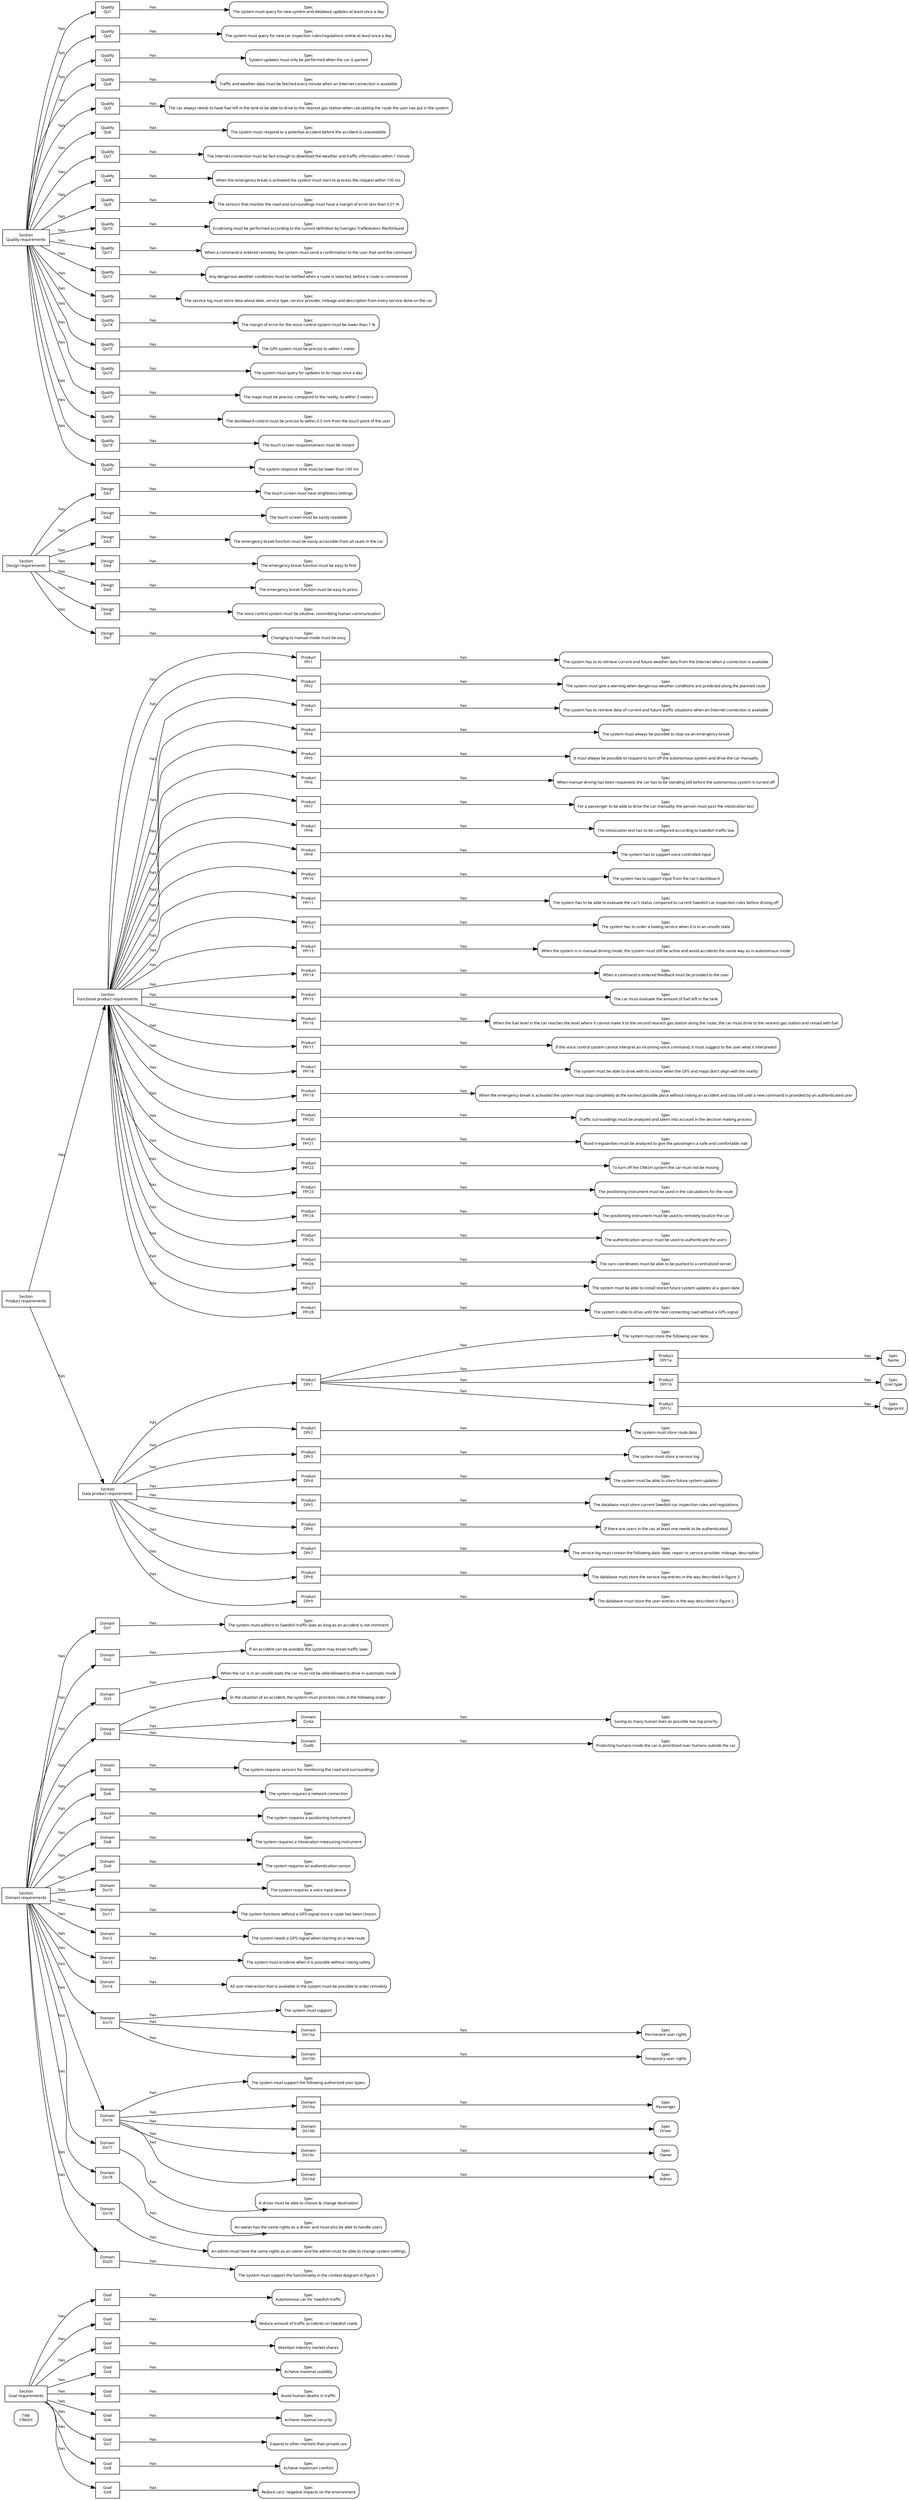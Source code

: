 digraph "reqT.Model" { 

  compound=true;overlap=false;rankdir=LR;clusterrank=local;
  node [fontname="Sans", fontsize=9];
  edge [fontname="Sans", fontsize=9];

"Title(CRASH)" [label="Title\nCRASH", shape=box, style=rounded];
"Section(Goal requirements)" [label="Section\nGoal requirements", shape=box];
"Goal(Go1)" [label="Goal\nGo1", shape=box];
"Section(Goal requirements)" -> "Goal(Go1)" [label=has];
"Section(Goal requirements)" [label="Section\nGoal requirements", shape=box];
"Goal(Go2)" [label="Goal\nGo2", shape=box];
"Section(Goal requirements)" -> "Goal(Go2)" [label=has];
"Section(Goal requirements)" [label="Section\nGoal requirements", shape=box];
"Goal(Go3)" [label="Goal\nGo3", shape=box];
"Section(Goal requirements)" -> "Goal(Go3)" [label=has];
"Section(Goal requirements)" [label="Section\nGoal requirements", shape=box];
"Goal(Go4)" [label="Goal\nGo4", shape=box];
"Section(Goal requirements)" -> "Goal(Go4)" [label=has];
"Section(Goal requirements)" [label="Section\nGoal requirements", shape=box];
"Goal(Go5)" [label="Goal\nGo5", shape=box];
"Section(Goal requirements)" -> "Goal(Go5)" [label=has];
"Section(Goal requirements)" [label="Section\nGoal requirements", shape=box];
"Goal(Go6)" [label="Goal\nGo6", shape=box];
"Section(Goal requirements)" -> "Goal(Go6)" [label=has];
"Section(Goal requirements)" [label="Section\nGoal requirements", shape=box];
"Goal(Go7)" [label="Goal\nGo7", shape=box];
"Section(Goal requirements)" -> "Goal(Go7)" [label=has];
"Section(Goal requirements)" [label="Section\nGoal requirements", shape=box];
"Goal(Go8)" [label="Goal\nGo8", shape=box];
"Section(Goal requirements)" -> "Goal(Go8)" [label=has];
"Section(Goal requirements)" [label="Section\nGoal requirements", shape=box];
"Goal(Go9)" [label="Goal\nGo9", shape=box];
"Section(Goal requirements)" -> "Goal(Go9)" [label=has];
"Goal(Go1)" [label="Goal\nGo1", shape=box];
"Spec(Autonomous car for Swedish traffic)" [label="Spec\nAutonomous car for Swedish traffic", shape=box, style=rounded];
"Goal(Go1)" -> "Spec(Autonomous car for Swedish traffic)" [label=has];
"Goal(Go2)" [label="Goal\nGo2", shape=box];
"Spec(Reduce amount of traffic accidents on Swedish roads)" [label="Spec\nReduce amount of traffic accidents on Swedish roads", shape=box, style=rounded];
"Goal(Go2)" -> "Spec(Reduce amount of traffic accidents on Swedish roads)" [label=has];
"Goal(Go3)" [label="Goal\nGo3", shape=box];
"Spec(Maintain industry market shares)" [label="Spec\nMaintain industry market shares", shape=box, style=rounded];
"Goal(Go3)" -> "Spec(Maintain industry market shares)" [label=has];
"Goal(Go4)" [label="Goal\nGo4", shape=box];
"Spec(Achieve maximal usability)" [label="Spec\nAchieve maximal usability", shape=box, style=rounded];
"Goal(Go4)" -> "Spec(Achieve maximal usability)" [label=has];
"Goal(Go5)" [label="Goal\nGo5", shape=box];
"Spec(Avoid human deaths in traffic)" [label="Spec\nAvoid human deaths in traffic", shape=box, style=rounded];
"Goal(Go5)" -> "Spec(Avoid human deaths in traffic)" [label=has];
"Goal(Go6)" [label="Goal\nGo6", shape=box];
"Spec(Achieve maximal security)" [label="Spec\nAchieve maximal security", shape=box, style=rounded];
"Goal(Go6)" -> "Spec(Achieve maximal security)" [label=has];
"Goal(Go7)" [label="Goal\nGo7", shape=box];
"Spec(Expand to other markets than private use)" [label="Spec\nExpand to other markets than private use", shape=box, style=rounded];
"Goal(Go7)" -> "Spec(Expand to other markets than private use)" [label=has];
"Goal(Go8)" [label="Goal\nGo8", shape=box];
"Spec(Achieve maximum comfort)" [label="Spec\nAchieve maximum comfort", shape=box, style=rounded];
"Goal(Go8)" -> "Spec(Achieve maximum comfort)" [label=has];
"Goal(Go9)" [label="Goal\nGo9", shape=box];
"Spec(Reduce cars' negative impacts on the environment)" [label="Spec\nReduce cars' negative impacts on the environment", shape=box, style=rounded];
"Goal(Go9)" -> "Spec(Reduce cars' negative impacts on the environment)" [label=has];
"Section(Domain requirements)" [label="Section\nDomain requirements", shape=box];
"Domain(Do1)" [label="Domain\nDo1", shape=box];
"Section(Domain requirements)" -> "Domain(Do1)" [label=has];
"Section(Domain requirements)" [label="Section\nDomain requirements", shape=box];
"Domain(Do2)" [label="Domain\nDo2", shape=box];
"Section(Domain requirements)" -> "Domain(Do2)" [label=has];
"Section(Domain requirements)" [label="Section\nDomain requirements", shape=box];
"Domain(Do3)" [label="Domain\nDo3", shape=box];
"Section(Domain requirements)" -> "Domain(Do3)" [label=has];
"Section(Domain requirements)" [label="Section\nDomain requirements", shape=box];
"Domain(Do4)" [label="Domain\nDo4", shape=box];
"Section(Domain requirements)" -> "Domain(Do4)" [label=has];
"Section(Domain requirements)" [label="Section\nDomain requirements", shape=box];
"Domain(Do5)" [label="Domain\nDo5", shape=box];
"Section(Domain requirements)" -> "Domain(Do5)" [label=has];
"Section(Domain requirements)" [label="Section\nDomain requirements", shape=box];
"Domain(Do6)" [label="Domain\nDo6", shape=box];
"Section(Domain requirements)" -> "Domain(Do6)" [label=has];
"Section(Domain requirements)" [label="Section\nDomain requirements", shape=box];
"Domain(Do7)" [label="Domain\nDo7", shape=box];
"Section(Domain requirements)" -> "Domain(Do7)" [label=has];
"Section(Domain requirements)" [label="Section\nDomain requirements", shape=box];
"Domain(Do8)" [label="Domain\nDo8", shape=box];
"Section(Domain requirements)" -> "Domain(Do8)" [label=has];
"Section(Domain requirements)" [label="Section\nDomain requirements", shape=box];
"Domain(Do9)" [label="Domain\nDo9", shape=box];
"Section(Domain requirements)" -> "Domain(Do9)" [label=has];
"Section(Domain requirements)" [label="Section\nDomain requirements", shape=box];
"Domain(Do10)" [label="Domain\nDo10", shape=box];
"Section(Domain requirements)" -> "Domain(Do10)" [label=has];
"Section(Domain requirements)" [label="Section\nDomain requirements", shape=box];
"Domain(Do11)" [label="Domain\nDo11", shape=box];
"Section(Domain requirements)" -> "Domain(Do11)" [label=has];
"Section(Domain requirements)" [label="Section\nDomain requirements", shape=box];
"Domain(Do12)" [label="Domain\nDo12", shape=box];
"Section(Domain requirements)" -> "Domain(Do12)" [label=has];
"Section(Domain requirements)" [label="Section\nDomain requirements", shape=box];
"Domain(Do13)" [label="Domain\nDo13", shape=box];
"Section(Domain requirements)" -> "Domain(Do13)" [label=has];
"Section(Domain requirements)" [label="Section\nDomain requirements", shape=box];
"Domain(Do14)" [label="Domain\nDo14", shape=box];
"Section(Domain requirements)" -> "Domain(Do14)" [label=has];
"Section(Domain requirements)" [label="Section\nDomain requirements", shape=box];
"Domain(Do15)" [label="Domain\nDo15", shape=box];
"Section(Domain requirements)" -> "Domain(Do15)" [label=has];
"Section(Domain requirements)" [label="Section\nDomain requirements", shape=box];
"Domain(Do16)" [label="Domain\nDo16", shape=box];
"Section(Domain requirements)" -> "Domain(Do16)" [label=has];
"Section(Domain requirements)" [label="Section\nDomain requirements", shape=box];
"Domain(Do17)" [label="Domain\nDo17", shape=box];
"Section(Domain requirements)" -> "Domain(Do17)" [label=has];
"Section(Domain requirements)" [label="Section\nDomain requirements", shape=box];
"Domain(Do18)" [label="Domain\nDo18", shape=box];
"Section(Domain requirements)" -> "Domain(Do18)" [label=has];
"Section(Domain requirements)" [label="Section\nDomain requirements", shape=box];
"Domain(Do19)" [label="Domain\nDo19", shape=box];
"Section(Domain requirements)" -> "Domain(Do19)" [label=has];
"Section(Domain requirements)" [label="Section\nDomain requirements", shape=box];
"Domain(Do20)" [label="Domain\nDo20", shape=box];
"Section(Domain requirements)" -> "Domain(Do20)" [label=has];
"Domain(Do1)" [label="Domain\nDo1", shape=box];
"Spec(The system must adhere to Swedish traffic laws as long as an accident is not imminent)" [label="Spec\nThe system must adhere to Swedish traffic laws as long as an accident is not imminent", shape=box, style=rounded];
"Domain(Do1)" -> "Spec(The system must adhere to Swedish traffic laws as long as an accident is not imminent)" [label=has];
"Domain(Do2)" [label="Domain\nDo2", shape=box];
"Spec(If an accident can be avoided, the system may break traffic laws)" [label="Spec\nIf an accident can be avoided, the system may break traffic laws", shape=box, style=rounded];
"Domain(Do2)" -> "Spec(If an accident can be avoided, the system may break traffic laws)" [label=has];
"Domain(Do3)" [label="Domain\nDo3", shape=box];
"Spec(When the car is in an unsafe state the car must not be able/allowed to drive in automatic mode)" [label="Spec\nWhen the car is in an unsafe state the car must not be able/allowed to drive in automatic mode", shape=box, style=rounded];
"Domain(Do3)" -> "Spec(When the car is in an unsafe state the car must not be able/allowed to drive in automatic mode)" [label=has];
"Domain(Do4)" [label="Domain\nDo4", shape=box];
"Spec(In the situation of an accident, the system must prioritize risks in the following order:)" [label="Spec\nIn the situation of an accident, the system must prioritize risks in the following order:", shape=box, style=rounded];
"Domain(Do4)" -> "Spec(In the situation of an accident, the system must prioritize risks in the following order:)" [label=has];
"Domain(Do4)" [label="Domain\nDo4", shape=box];
"Domain(Do4a)" [label="Domain\nDo4a", shape=box];
"Domain(Do4)" -> "Domain(Do4a)" [label=has];
"Domain(Do4)" [label="Domain\nDo4", shape=box];
"Domain(Do4b)" [label="Domain\nDo4b", shape=box];
"Domain(Do4)" -> "Domain(Do4b)" [label=has];
"Domain(Do4a)" [label="Domain\nDo4a", shape=box];
"Spec(Saving as many human lives as possible has top priority)" [label="Spec\nSaving as many human lives as possible has top priority", shape=box, style=rounded];
"Domain(Do4a)" -> "Spec(Saving as many human lives as possible has top priority)" [label=has];
"Domain(Do4b)" [label="Domain\nDo4b", shape=box];
"Spec(Protecting humans inside the car is prioritized over humans outside the car)" [label="Spec\nProtecting humans inside the car is prioritized over humans outside the car", shape=box, style=rounded];
"Domain(Do4b)" -> "Spec(Protecting humans inside the car is prioritized over humans outside the car)" [label=has];
"Domain(Do5)" [label="Domain\nDo5", shape=box];
"Spec(The system requires sensors for monitoring the road and surroundings)" [label="Spec\nThe system requires sensors for monitoring the road and surroundings", shape=box, style=rounded];
"Domain(Do5)" -> "Spec(The system requires sensors for monitoring the road and surroundings)" [label=has];
"Domain(Do6)" [label="Domain\nDo6", shape=box];
"Spec(The system requires a network connection)" [label="Spec\nThe system requires a network connection", shape=box, style=rounded];
"Domain(Do6)" -> "Spec(The system requires a network connection)" [label=has];
"Domain(Do7)" [label="Domain\nDo7", shape=box];
"Spec(The system requires a positioning instrument)" [label="Spec\nThe system requires a positioning instrument", shape=box, style=rounded];
"Domain(Do7)" -> "Spec(The system requires a positioning instrument)" [label=has];
"Domain(Do8)" [label="Domain\nDo8", shape=box];
"Spec(The system requires a intoxication measuring instrument)" [label="Spec\nThe system requires a intoxication measuring instrument", shape=box, style=rounded];
"Domain(Do8)" -> "Spec(The system requires a intoxication measuring instrument)" [label=has];
"Domain(Do9)" [label="Domain\nDo9", shape=box];
"Spec(The system requires an authentication sensor)" [label="Spec\nThe system requires an authentication sensor", shape=box, style=rounded];
"Domain(Do9)" -> "Spec(The system requires an authentication sensor)" [label=has];
"Domain(Do10)" [label="Domain\nDo10", shape=box];
"Spec(The system requires a voice input device)" [label="Spec\nThe system requires a voice input device", shape=box, style=rounded];
"Domain(Do10)" -> "Spec(The system requires a voice input device)" [label=has];
"Domain(Do11)" [label="Domain\nDo11", shape=box];
"Spec(The system functions without a GPS-signal once a route has been chosen)" [label="Spec\nThe system functions without a GPS-signal once a route has been chosen", shape=box, style=rounded];
"Domain(Do11)" -> "Spec(The system functions without a GPS-signal once a route has been chosen)" [label=has];
"Domain(Do12)" [label="Domain\nDo12", shape=box];
"Spec(The system needs a GPS-signal when starting on a new route)" [label="Spec\nThe system needs a GPS-signal when starting on a new route", shape=box, style=rounded];
"Domain(Do12)" -> "Spec(The system needs a GPS-signal when starting on a new route)" [label=has];
"Domain(Do13)" [label="Domain\nDo13", shape=box];
"Spec(The system must ecodrive when it is possible without risking safety)" [label="Spec\nThe system must ecodrive when it is possible without risking safety", shape=box, style=rounded];
"Domain(Do13)" -> "Spec(The system must ecodrive when it is possible without risking safety)" [label=has];
"Domain(Do14)" [label="Domain\nDo14", shape=box];
"Spec(All user interaction that is available in the system must be possible to enter remotely)" [label="Spec\nAll user interaction that is available in the system must be possible to enter remotely", shape=box, style=rounded];
"Domain(Do14)" -> "Spec(All user interaction that is available in the system must be possible to enter remotely)" [label=has];
"Domain(Do15)" [label="Domain\nDo15", shape=box];
"Spec(The system must support:)" [label="Spec\nThe system must support:", shape=box, style=rounded];
"Domain(Do15)" -> "Spec(The system must support:)" [label=has];
"Domain(Do15)" [label="Domain\nDo15", shape=box];
"Domain(Do15a)" [label="Domain\nDo15a", shape=box];
"Domain(Do15)" -> "Domain(Do15a)" [label=has];
"Domain(Do15)" [label="Domain\nDo15", shape=box];
"Domain(Do15b)" [label="Domain\nDo15b", shape=box];
"Domain(Do15)" -> "Domain(Do15b)" [label=has];
"Domain(Do15a)" [label="Domain\nDo15a", shape=box];
"Spec(Permanent user rights)" [label="Spec\nPermanent user rights", shape=box, style=rounded];
"Domain(Do15a)" -> "Spec(Permanent user rights)" [label=has];
"Domain(Do15b)" [label="Domain\nDo15b", shape=box];
"Spec(Temporary user rights)" [label="Spec\nTemporary user rights", shape=box, style=rounded];
"Domain(Do15b)" -> "Spec(Temporary user rights)" [label=has];
"Domain(Do16)" [label="Domain\nDo16", shape=box];
"Spec(The system must support the following authorized user types:)" [label="Spec\nThe system must support the following authorized user types:", shape=box, style=rounded];
"Domain(Do16)" -> "Spec(The system must support the following authorized user types:)" [label=has];
"Domain(Do16)" [label="Domain\nDo16", shape=box];
"Domain(Do16a)" [label="Domain\nDo16a", shape=box];
"Domain(Do16)" -> "Domain(Do16a)" [label=has];
"Domain(Do16)" [label="Domain\nDo16", shape=box];
"Domain(Do16b)" [label="Domain\nDo16b", shape=box];
"Domain(Do16)" -> "Domain(Do16b)" [label=has];
"Domain(Do16)" [label="Domain\nDo16", shape=box];
"Domain(Do16c)" [label="Domain\nDo16c", shape=box];
"Domain(Do16)" -> "Domain(Do16c)" [label=has];
"Domain(Do16)" [label="Domain\nDo16", shape=box];
"Domain(Do16d)" [label="Domain\nDo16d", shape=box];
"Domain(Do16)" -> "Domain(Do16d)" [label=has];
"Domain(Do16a)" [label="Domain\nDo16a", shape=box];
"Spec(Passenger)" [label="Spec\nPassenger", shape=box, style=rounded];
"Domain(Do16a)" -> "Spec(Passenger)" [label=has];
"Domain(Do16b)" [label="Domain\nDo16b", shape=box];
"Spec(Driver)" [label="Spec\nDriver", shape=box, style=rounded];
"Domain(Do16b)" -> "Spec(Driver)" [label=has];
"Domain(Do16c)" [label="Domain\nDo16c", shape=box];
"Spec(Owner)" [label="Spec\nOwner", shape=box, style=rounded];
"Domain(Do16c)" -> "Spec(Owner)" [label=has];
"Domain(Do16d)" [label="Domain\nDo16d", shape=box];
"Spec(Admin)" [label="Spec\nAdmin", shape=box, style=rounded];
"Domain(Do16d)" -> "Spec(Admin)" [label=has];
"Domain(Do17)" [label="Domain\nDo17", shape=box];
"Spec(A driver must be able to choose & change destination)" [label="Spec\nA driver must be able to choose & change destination", shape=box, style=rounded];
"Domain(Do17)" -> "Spec(A driver must be able to choose & change destination)" [label=has];
"Domain(Do18)" [label="Domain\nDo18", shape=box];
"Spec(An owner has the same rights as a driver and must also be able to handle users)" [label="Spec\nAn owner has the same rights as a driver and must also be able to handle users", shape=box, style=rounded];
"Domain(Do18)" -> "Spec(An owner has the same rights as a driver and must also be able to handle users)" [label=has];
"Domain(Do19)" [label="Domain\nDo19", shape=box];
"Spec(An admin must have the same rights as an owner and the admin must be able to change system settings)" [label="Spec\nAn admin must have the same rights as an owner and the admin must be able to change system settings", shape=box, style=rounded];
"Domain(Do19)" -> "Spec(An admin must have the same rights as an owner and the admin must be able to change system settings)" [label=has];
"Domain(Do20)" [label="Domain\nDo20", shape=box];
"Spec(The system must support the functionality in the context diagram in figure 1)" [label="Spec\nThe system must support the functionality in the context diagram in figure 1", shape=box, style=rounded];
"Domain(Do20)" -> "Spec(The system must support the functionality in the context diagram in figure 1)" [label=has];
"Section(Product requirements)" [label="Section\nProduct requirements", shape=box];
"Section(Functional product requirements)" [label="Section\nFunctional product requirements", shape=box];
"Section(Product requirements)" -> "Section(Functional product requirements)" [label=has];
"Section(Product requirements)" [label="Section\nProduct requirements", shape=box];
"Section(Data product requirements)" [label="Section\nData product requirements", shape=box];
"Section(Product requirements)" -> "Section(Data product requirements)" [label=has];
"Section(Functional product requirements)" [label="Section\nFunctional product requirements", shape=box];
"Product(FPr1)" [label="Product\nFPr1", shape=box];
"Section(Functional product requirements)" -> "Product(FPr1)" [label=has];
"Section(Functional product requirements)" [label="Section\nFunctional product requirements", shape=box];
"Product(FPr2)" [label="Product\nFPr2", shape=box];
"Section(Functional product requirements)" -> "Product(FPr2)" [label=has];
"Section(Functional product requirements)" [label="Section\nFunctional product requirements", shape=box];
"Product(FPr3)" [label="Product\nFPr3", shape=box];
"Section(Functional product requirements)" -> "Product(FPr3)" [label=has];
"Section(Functional product requirements)" [label="Section\nFunctional product requirements", shape=box];
"Product(FPr4)" [label="Product\nFPr4", shape=box];
"Section(Functional product requirements)" -> "Product(FPr4)" [label=has];
"Section(Functional product requirements)" [label="Section\nFunctional product requirements", shape=box];
"Product(FPr5)" [label="Product\nFPr5", shape=box];
"Section(Functional product requirements)" -> "Product(FPr5)" [label=has];
"Section(Functional product requirements)" [label="Section\nFunctional product requirements", shape=box];
"Product(FPr6)" [label="Product\nFPr6", shape=box];
"Section(Functional product requirements)" -> "Product(FPr6)" [label=has];
"Section(Functional product requirements)" [label="Section\nFunctional product requirements", shape=box];
"Product(FPr7)" [label="Product\nFPr7", shape=box];
"Section(Functional product requirements)" -> "Product(FPr7)" [label=has];
"Section(Functional product requirements)" [label="Section\nFunctional product requirements", shape=box];
"Product(FPr8)" [label="Product\nFPr8", shape=box];
"Section(Functional product requirements)" -> "Product(FPr8)" [label=has];
"Section(Functional product requirements)" [label="Section\nFunctional product requirements", shape=box];
"Product(FPr9)" [label="Product\nFPr9", shape=box];
"Section(Functional product requirements)" -> "Product(FPr9)" [label=has];
"Section(Functional product requirements)" [label="Section\nFunctional product requirements", shape=box];
"Product(FPr10)" [label="Product\nFPr10", shape=box];
"Section(Functional product requirements)" -> "Product(FPr10)" [label=has];
"Section(Functional product requirements)" [label="Section\nFunctional product requirements", shape=box];
"Product(FPr11)" [label="Product\nFPr11", shape=box];
"Section(Functional product requirements)" -> "Product(FPr11)" [label=has];
"Section(Functional product requirements)" [label="Section\nFunctional product requirements", shape=box];
"Product(FPr12)" [label="Product\nFPr12", shape=box];
"Section(Functional product requirements)" -> "Product(FPr12)" [label=has];
"Section(Functional product requirements)" [label="Section\nFunctional product requirements", shape=box];
"Product(FPr13)" [label="Product\nFPr13", shape=box];
"Section(Functional product requirements)" -> "Product(FPr13)" [label=has];
"Section(Functional product requirements)" [label="Section\nFunctional product requirements", shape=box];
"Product(FPr14)" [label="Product\nFPr14", shape=box];
"Section(Functional product requirements)" -> "Product(FPr14)" [label=has];
"Section(Functional product requirements)" [label="Section\nFunctional product requirements", shape=box];
"Product(FPr15)" [label="Product\nFPr15", shape=box];
"Section(Functional product requirements)" -> "Product(FPr15)" [label=has];
"Section(Functional product requirements)" [label="Section\nFunctional product requirements", shape=box];
"Product(FPr16)" [label="Product\nFPr16", shape=box];
"Section(Functional product requirements)" -> "Product(FPr16)" [label=has];
"Section(Functional product requirements)" [label="Section\nFunctional product requirements", shape=box];
"Product(FPr17)" [label="Product\nFPr17", shape=box];
"Section(Functional product requirements)" -> "Product(FPr17)" [label=has];
"Section(Functional product requirements)" [label="Section\nFunctional product requirements", shape=box];
"Product(FPr18)" [label="Product\nFPr18", shape=box];
"Section(Functional product requirements)" -> "Product(FPr18)" [label=has];
"Section(Functional product requirements)" [label="Section\nFunctional product requirements", shape=box];
"Product(FPr19)" [label="Product\nFPr19", shape=box];
"Section(Functional product requirements)" -> "Product(FPr19)" [label=has];
"Section(Functional product requirements)" [label="Section\nFunctional product requirements", shape=box];
"Product(FPr20)" [label="Product\nFPr20", shape=box];
"Section(Functional product requirements)" -> "Product(FPr20)" [label=has];
"Section(Functional product requirements)" [label="Section\nFunctional product requirements", shape=box];
"Product(FPr21)" [label="Product\nFPr21", shape=box];
"Section(Functional product requirements)" -> "Product(FPr21)" [label=has];
"Section(Functional product requirements)" [label="Section\nFunctional product requirements", shape=box];
"Product(FPr22)" [label="Product\nFPr22", shape=box];
"Section(Functional product requirements)" -> "Product(FPr22)" [label=has];
"Section(Functional product requirements)" [label="Section\nFunctional product requirements", shape=box];
"Product(FPr23)" [label="Product\nFPr23", shape=box];
"Section(Functional product requirements)" -> "Product(FPr23)" [label=has];
"Section(Functional product requirements)" [label="Section\nFunctional product requirements", shape=box];
"Product(FPr24)" [label="Product\nFPr24", shape=box];
"Section(Functional product requirements)" -> "Product(FPr24)" [label=has];
"Section(Functional product requirements)" [label="Section\nFunctional product requirements", shape=box];
"Product(FPr25)" [label="Product\nFPr25", shape=box];
"Section(Functional product requirements)" -> "Product(FPr25)" [label=has];
"Section(Functional product requirements)" [label="Section\nFunctional product requirements", shape=box];
"Product(FPr26)" [label="Product\nFPr26", shape=box];
"Section(Functional product requirements)" -> "Product(FPr26)" [label=has];
"Section(Functional product requirements)" [label="Section\nFunctional product requirements", shape=box];
"Product(FPr27)" [label="Product\nFPr27", shape=box];
"Section(Functional product requirements)" -> "Product(FPr27)" [label=has];
"Section(Functional product requirements)" [label="Section\nFunctional product requirements", shape=box];
"Product(FPr28)" [label="Product\nFPr28", shape=box];
"Section(Functional product requirements)" -> "Product(FPr28)" [label=has];
"Product(FPr1)" [label="Product\nFPr1", shape=box];
"Spec(The system has to to retrieve current and future weather data from the Internet when a connection is available)" [label="Spec\nThe system has to to retrieve current and future weather data from the Internet when a connection is available", shape=box, style=rounded];
"Product(FPr1)" -> "Spec(The system has to to retrieve current and future weather data from the Internet when a connection is available)" [label=has];
"Product(FPr2)" [label="Product\nFPr2", shape=box];
"Spec(The system must give a warning when dangerous weather conditions are predicted along the planned route)" [label="Spec\nThe system must give a warning when dangerous weather conditions are predicted along the planned route", shape=box, style=rounded];
"Product(FPr2)" -> "Spec(The system must give a warning when dangerous weather conditions are predicted along the planned route)" [label=has];
"Product(FPr3)" [label="Product\nFPr3", shape=box];
"Spec(The system has to retrieve data of current and future traffic situations when an Internet connection is available)" [label="Spec\nThe system has to retrieve data of current and future traffic situations when an Internet connection is available", shape=box, style=rounded];
"Product(FPr3)" -> "Spec(The system has to retrieve data of current and future traffic situations when an Internet connection is available)" [label=has];
"Product(FPr4)" [label="Product\nFPr4", shape=box];
"Spec(The system must always be possible to stop via an emergency-break)" [label="Spec\nThe system must always be possible to stop via an emergency-break", shape=box, style=rounded];
"Product(FPr4)" -> "Spec(The system must always be possible to stop via an emergency-break)" [label=has];
"Product(FPr5)" [label="Product\nFPr5", shape=box];
"Spec(It must always be possible to request to turn off the autonomous system and drive the car manually)" [label="Spec\nIt must always be possible to request to turn off the autonomous system and drive the car manually", shape=box, style=rounded];
"Product(FPr5)" -> "Spec(It must always be possible to request to turn off the autonomous system and drive the car manually)" [label=has];
"Product(FPr6)" [label="Product\nFPr6", shape=box];
"Spec(When manual driving has been requested, the car has to be standing still before the autonomous system is turned off)" [label="Spec\nWhen manual driving has been requested, the car has to be standing still before the autonomous system is turned off", shape=box, style=rounded];
"Product(FPr6)" -> "Spec(When manual driving has been requested, the car has to be standing still before the autonomous system is turned off)" [label=has];
"Product(FPr7)" [label="Product\nFPr7", shape=box];
"Spec(For a passenger to be able to drive the car manually, the person must pass the intoxication test)" [label="Spec\nFor a passenger to be able to drive the car manually, the person must pass the intoxication test", shape=box, style=rounded];
"Product(FPr7)" -> "Spec(For a passenger to be able to drive the car manually, the person must pass the intoxication test)" [label=has];
"Product(FPr8)" [label="Product\nFPr8", shape=box];
"Spec(The intoxication test has to be configured according to Swedish traffic law)" [label="Spec\nThe intoxication test has to be configured according to Swedish traffic law", shape=box, style=rounded];
"Product(FPr8)" -> "Spec(The intoxication test has to be configured according to Swedish traffic law)" [label=has];
"Product(FPr9)" [label="Product\nFPr9", shape=box];
"Spec(The system has to support voice controlled input)" [label="Spec\nThe system has to support voice controlled input", shape=box, style=rounded];
"Product(FPr9)" -> "Spec(The system has to support voice controlled input)" [label=has];
"Product(FPr10)" [label="Product\nFPr10", shape=box];
"Spec(The system has to support input from the car's dashboard)" [label="Spec\nThe system has to support input from the car's dashboard", shape=box, style=rounded];
"Product(FPr10)" -> "Spec(The system has to support input from the car's dashboard)" [label=has];
"Product(FPr11)" [label="Product\nFPr11", shape=box];
"Spec(The system has to be able to evaluate the car's status compared to current Swedish car inspection rules before driving off)" [label="Spec\nThe system has to be able to evaluate the car's status compared to current Swedish car inspection rules before driving off", shape=box, style=rounded];
"Product(FPr11)" -> "Spec(The system has to be able to evaluate the car's status compared to current Swedish car inspection rules before driving off)" [label=has];
"Product(FPr12)" [label="Product\nFPr12", shape=box];
"Spec(The system has to order a towing service when it is in an unsafe state)" [label="Spec\nThe system has to order a towing service when it is in an unsafe state", shape=box, style=rounded];
"Product(FPr12)" -> "Spec(The system has to order a towing service when it is in an unsafe state)" [label=has];
"Product(FPr13)" [label="Product\nFPr13", shape=box];
"Spec(When the system is in manual driving mode, the system must still be active and avoid accidents the same way as in autonomous mode)" [label="Spec\nWhen the system is in manual driving mode, the system must still be active and avoid accidents the same way as in autonomous mode", shape=box, style=rounded];
"Product(FPr13)" -> "Spec(When the system is in manual driving mode, the system must still be active and avoid accidents the same way as in autonomous mode)" [label=has];
"Product(FPr14)" [label="Product\nFPr14", shape=box];
"Spec(When a command is entered feedback must be provided to the user)" [label="Spec\nWhen a command is entered feedback must be provided to the user", shape=box, style=rounded];
"Product(FPr14)" -> "Spec(When a command is entered feedback must be provided to the user)" [label=has];
"Product(FPr15)" [label="Product\nFPr15", shape=box];
"Spec(The car must evaluate the amount of fuel left in the tank)" [label="Spec\nThe car must evaluate the amount of fuel left in the tank", shape=box, style=rounded];
"Product(FPr15)" -> "Spec(The car must evaluate the amount of fuel left in the tank)" [label=has];
"Product(FPr16)" [label="Product\nFPr16", shape=box];
"Spec(When the fuel level in the car reaches the level where it cannot make it to the second nearest gas station along the route, the car must drive to the nearest gas station and reload with fuel)" [label="Spec\nWhen the fuel level in the car reaches the level where it cannot make it to the second nearest gas station along the route, the car must drive to the nearest gas station and reload with fuel", shape=box, style=rounded];
"Product(FPr16)" -> "Spec(When the fuel level in the car reaches the level where it cannot make it to the second nearest gas station along the route, the car must drive to the nearest gas station and reload with fuel)" [label=has];
"Product(FPr17)" [label="Product\nFPr17", shape=box];
"Spec(If the voice control system cannot interpret an incoming voice command, it must suggest to the user what it interpreted)" [label="Spec\nIf the voice control system cannot interpret an incoming voice command, it must suggest to the user what it interpreted", shape=box, style=rounded];
"Product(FPr17)" -> "Spec(If the voice control system cannot interpret an incoming voice command, it must suggest to the user what it interpreted)" [label=has];
"Product(FPr18)" [label="Product\nFPr18", shape=box];
"Spec(The system must be able to drive with its sensor when the GPS and maps don't align with the reality)" [label="Spec\nThe system must be able to drive with its sensor when the GPS and maps don't align with the reality", shape=box, style=rounded];
"Product(FPr18)" -> "Spec(The system must be able to drive with its sensor when the GPS and maps don't align with the reality)" [label=has];
"Product(FPr19)" [label="Product\nFPr19", shape=box];
"Spec(When the emergency break is activated the system must stop completely at the earliest possible place without risking an accident and stay still until a new command is provided by an authenticated user)" [label="Spec\nWhen the emergency break is activated the system must stop completely at the earliest possible place without risking an accident and stay still until a new command is provided by an authenticated user", shape=box, style=rounded];
"Product(FPr19)" -> "Spec(When the emergency break is activated the system must stop completely at the earliest possible place without risking an accident and stay still until a new command is provided by an authenticated user)" [label=has];
"Product(FPr20)" [label="Product\nFPr20", shape=box];
"Spec(Traffic surroundings must be analyzed and taken into account in the decision making process)" [label="Spec\nTraffic surroundings must be analyzed and taken into account in the decision making process", shape=box, style=rounded];
"Product(FPr20)" -> "Spec(Traffic surroundings must be analyzed and taken into account in the decision making process)" [label=has];
"Product(FPr21)" [label="Product\nFPr21", shape=box];
"Spec(Road irregularities must be analyzed to give the passengers a safe and comfortable ride)" [label="Spec\nRoad irregularities must be analyzed to give the passengers a safe and comfortable ride", shape=box, style=rounded];
"Product(FPr21)" -> "Spec(Road irregularities must be analyzed to give the passengers a safe and comfortable ride)" [label=has];
"Product(FPr22)" [label="Product\nFPr22", shape=box];
"Spec(To turn off the CRASH system the car must not be moving)" [label="Spec\nTo turn off the CRASH system the car must not be moving", shape=box, style=rounded];
"Product(FPr22)" -> "Spec(To turn off the CRASH system the car must not be moving)" [label=has];
"Product(FPr23)" [label="Product\nFPr23", shape=box];
"Spec(The positioning instrument must be used in the calculations for the route)" [label="Spec\nThe positioning instrument must be used in the calculations for the route", shape=box, style=rounded];
"Product(FPr23)" -> "Spec(The positioning instrument must be used in the calculations for the route)" [label=has];
"Product(FPr24)" [label="Product\nFPr24", shape=box];
"Spec(The positioning instrument must be used to remotely localize the car)" [label="Spec\nThe positioning instrument must be used to remotely localize the car", shape=box, style=rounded];
"Product(FPr24)" -> "Spec(The positioning instrument must be used to remotely localize the car)" [label=has];
"Product(FPr25)" [label="Product\nFPr25", shape=box];
"Spec(The authentication sensor must be used to authenticate the users)" [label="Spec\nThe authentication sensor must be used to authenticate the users", shape=box, style=rounded];
"Product(FPr25)" -> "Spec(The authentication sensor must be used to authenticate the users)" [label=has];
"Product(FPr26)" [label="Product\nFPr26", shape=box];
"Spec(The cars coordinates must be able to be pushed to a centralized server)" [label="Spec\nThe cars coordinates must be able to be pushed to a centralized server", shape=box, style=rounded];
"Product(FPr26)" -> "Spec(The cars coordinates must be able to be pushed to a centralized server)" [label=has];
"Product(FPr27)" [label="Product\nFPr27", shape=box];
"Spec(The system must be able to install stored future system updates at a given date)" [label="Spec\nThe system must be able to install stored future system updates at a given date", shape=box, style=rounded];
"Product(FPr27)" -> "Spec(The system must be able to install stored future system updates at a given date)" [label=has];
"Product(FPr28)" [label="Product\nFPr28", shape=box];
"Spec(The system is able to drive until the next connecting road without a GPS-signal)" [label="Spec\nThe system is able to drive until the next connecting road without a GPS-signal", shape=box, style=rounded];
"Product(FPr28)" -> "Spec(The system is able to drive until the next connecting road without a GPS-signal)" [label=has];
"Section(Data product requirements)" [label="Section\nData product requirements", shape=box];
"Product(DPr1)" [label="Product\nDPr1", shape=box];
"Section(Data product requirements)" -> "Product(DPr1)" [label=has];
"Section(Data product requirements)" [label="Section\nData product requirements", shape=box];
"Product(DPr2)" [label="Product\nDPr2", shape=box];
"Section(Data product requirements)" -> "Product(DPr2)" [label=has];
"Section(Data product requirements)" [label="Section\nData product requirements", shape=box];
"Product(DPr3)" [label="Product\nDPr3", shape=box];
"Section(Data product requirements)" -> "Product(DPr3)" [label=has];
"Section(Data product requirements)" [label="Section\nData product requirements", shape=box];
"Product(DPr4)" [label="Product\nDPr4", shape=box];
"Section(Data product requirements)" -> "Product(DPr4)" [label=has];
"Section(Data product requirements)" [label="Section\nData product requirements", shape=box];
"Product(DPr5)" [label="Product\nDPr5", shape=box];
"Section(Data product requirements)" -> "Product(DPr5)" [label=has];
"Section(Data product requirements)" [label="Section\nData product requirements", shape=box];
"Product(DPr6)" [label="Product\nDPr6", shape=box];
"Section(Data product requirements)" -> "Product(DPr6)" [label=has];
"Section(Data product requirements)" [label="Section\nData product requirements", shape=box];
"Product(DPr7)" [label="Product\nDPr7", shape=box];
"Section(Data product requirements)" -> "Product(DPr7)" [label=has];
"Section(Data product requirements)" [label="Section\nData product requirements", shape=box];
"Product(DPr8)" [label="Product\nDPr8", shape=box];
"Section(Data product requirements)" -> "Product(DPr8)" [label=has];
"Section(Data product requirements)" [label="Section\nData product requirements", shape=box];
"Product(DPr9)" [label="Product\nDPr9", shape=box];
"Section(Data product requirements)" -> "Product(DPr9)" [label=has];
"Product(DPr1)" [label="Product\nDPr1", shape=box];
"Spec(The system must store the following user data:)" [label="Spec\nThe system must store the following user data:", shape=box, style=rounded];
"Product(DPr1)" -> "Spec(The system must store the following user data:)" [label=has];
"Product(DPr1)" [label="Product\nDPr1", shape=box];
"Product(DPr1a)" [label="Product\nDPr1a", shape=box];
"Product(DPr1)" -> "Product(DPr1a)" [label=has];
"Product(DPr1)" [label="Product\nDPr1", shape=box];
"Product(DPr1b)" [label="Product\nDPr1b", shape=box];
"Product(DPr1)" -> "Product(DPr1b)" [label=has];
"Product(DPr1)" [label="Product\nDPr1", shape=box];
"Product(DPr1c)" [label="Product\nDPr1c", shape=box];
"Product(DPr1)" -> "Product(DPr1c)" [label=has];
"Product(DPr1a)" [label="Product\nDPr1a", shape=box];
"Spec(Name)" [label="Spec\nName", shape=box, style=rounded];
"Product(DPr1a)" -> "Spec(Name)" [label=has];
"Product(DPr1b)" [label="Product\nDPr1b", shape=box];
"Spec(User type)" [label="Spec\nUser type", shape=box, style=rounded];
"Product(DPr1b)" -> "Spec(User type)" [label=has];
"Product(DPr1c)" [label="Product\nDPr1c", shape=box];
"Spec(Fingerprint)" [label="Spec\nFingerprint", shape=box, style=rounded];
"Product(DPr1c)" -> "Spec(Fingerprint)" [label=has];
"Product(DPr2)" [label="Product\nDPr2", shape=box];
"Spec(The system must store route data)" [label="Spec\nThe system must store route data", shape=box, style=rounded];
"Product(DPr2)" -> "Spec(The system must store route data)" [label=has];
"Product(DPr3)" [label="Product\nDPr3", shape=box];
"Spec(The system must store a service log)" [label="Spec\nThe system must store a service log", shape=box, style=rounded];
"Product(DPr3)" -> "Spec(The system must store a service log)" [label=has];
"Product(DPr4)" [label="Product\nDPr4", shape=box];
"Spec(The system must be able to store future system updates)" [label="Spec\nThe system must be able to store future system updates", shape=box, style=rounded];
"Product(DPr4)" -> "Spec(The system must be able to store future system updates)" [label=has];
"Product(DPr5)" [label="Product\nDPr5", shape=box];
"Spec(The database must store current Swedish car inspection rules and regulations)" [label="Spec\nThe database must store current Swedish car inspection rules and regulations", shape=box, style=rounded];
"Product(DPr5)" -> "Spec(The database must store current Swedish car inspection rules and regulations)" [label=has];
"Product(DPr6)" [label="Product\nDPr6", shape=box];
"Spec(If there are users in the car, at least one needs to be authenticated)" [label="Spec\nIf there are users in the car, at least one needs to be authenticated", shape=box, style=rounded];
"Product(DPr6)" -> "Spec(If there are users in the car, at least one needs to be authenticated)" [label=has];
"Product(DPr7)" [label="Product\nDPr7", shape=box];
"Spec(The service log must contain the following data: date, repair nr, service provider, mileage, description)" [label="Spec\nThe service log must contain the following data: date, repair nr, service provider, mileage, description", shape=box, style=rounded];
"Product(DPr7)" -> "Spec(The service log must contain the following data: date, repair nr, service provider, mileage, description)" [label=has];
"Product(DPr8)" [label="Product\nDPr8", shape=box];
"Spec(The database must store the service log-entries in the way described in figure 3)" [label="Spec\nThe database must store the service log-entries in the way described in figure 3", shape=box, style=rounded];
"Product(DPr8)" -> "Spec(The database must store the service log-entries in the way described in figure 3)" [label=has];
"Product(DPr9)" [label="Product\nDPr9", shape=box];
"Spec(The database must store the user-entries in the way described in figure 2)" [label="Spec\nThe database must store the user-entries in the way described in figure 2", shape=box, style=rounded];
"Product(DPr9)" -> "Spec(The database must store the user-entries in the way described in figure 2)" [label=has];
"Section(Design requirements)" [label="Section\nDesign requirements", shape=box];
"Design(De1)" [label="Design\nDe1", shape=box];
"Section(Design requirements)" -> "Design(De1)" [label=has];
"Section(Design requirements)" [label="Section\nDesign requirements", shape=box];
"Design(De2)" [label="Design\nDe2", shape=box];
"Section(Design requirements)" -> "Design(De2)" [label=has];
"Section(Design requirements)" [label="Section\nDesign requirements", shape=box];
"Design(De3)" [label="Design\nDe3", shape=box];
"Section(Design requirements)" -> "Design(De3)" [label=has];
"Section(Design requirements)" [label="Section\nDesign requirements", shape=box];
"Design(De4)" [label="Design\nDe4", shape=box];
"Section(Design requirements)" -> "Design(De4)" [label=has];
"Section(Design requirements)" [label="Section\nDesign requirements", shape=box];
"Design(De5)" [label="Design\nDe5", shape=box];
"Section(Design requirements)" -> "Design(De5)" [label=has];
"Section(Design requirements)" [label="Section\nDesign requirements", shape=box];
"Design(De6)" [label="Design\nDe6", shape=box];
"Section(Design requirements)" -> "Design(De6)" [label=has];
"Section(Design requirements)" [label="Section\nDesign requirements", shape=box];
"Design(De7)" [label="Design\nDe7", shape=box];
"Section(Design requirements)" -> "Design(De7)" [label=has];
"Design(De1)" [label="Design\nDe1", shape=box];
"Spec(The touch screen must have brightness settings)" [label="Spec\nThe touch screen must have brightness settings", shape=box, style=rounded];
"Design(De1)" -> "Spec(The touch screen must have brightness settings)" [label=has];
"Design(De2)" [label="Design\nDe2", shape=box];
"Spec(The touch screen must be easily readable)" [label="Spec\nThe touch screen must be easily readable", shape=box, style=rounded];
"Design(De2)" -> "Spec(The touch screen must be easily readable)" [label=has];
"Design(De3)" [label="Design\nDe3", shape=box];
"Spec(The emergency break function must be easily accessible from all seats in the car)" [label="Spec\nThe emergency break function must be easily accessible from all seats in the car", shape=box, style=rounded];
"Design(De3)" -> "Spec(The emergency break function must be easily accessible from all seats in the car)" [label=has];
"Design(De4)" [label="Design\nDe4", shape=box];
"Spec(The emergency break function must be easy to find)" [label="Spec\nThe emergency break function must be easy to find", shape=box, style=rounded];
"Design(De4)" -> "Spec(The emergency break function must be easy to find)" [label=has];
"Design(De5)" [label="Design\nDe5", shape=box];
"Spec(The emergency break function must be easy to press)" [label="Spec\nThe emergency break function must be easy to press", shape=box, style=rounded];
"Design(De5)" -> "Spec(The emergency break function must be easy to press)" [label=has];
"Design(De6)" [label="Design\nDe6", shape=box];
"Spec(The voice control system must be intuitive, resembling human communication)" [label="Spec\nThe voice control system must be intuitive, resembling human communication", shape=box, style=rounded];
"Design(De6)" -> "Spec(The voice control system must be intuitive, resembling human communication)" [label=has];
"Design(De7)" [label="Design\nDe7", shape=box];
"Spec(Changing to manual mode must be easy)" [label="Spec\nChanging to manual mode must be easy", shape=box, style=rounded];
"Design(De7)" -> "Spec(Changing to manual mode must be easy)" [label=has];
"Section(Quality requirements)" [label="Section\nQuality requirements", shape=box];
"Quality(Qu1)" [label="Quality\nQu1", shape=box];
"Section(Quality requirements)" -> "Quality(Qu1)" [label=has];
"Section(Quality requirements)" [label="Section\nQuality requirements", shape=box];
"Quality(Qu2)" [label="Quality\nQu2", shape=box];
"Section(Quality requirements)" -> "Quality(Qu2)" [label=has];
"Section(Quality requirements)" [label="Section\nQuality requirements", shape=box];
"Quality(Qu3)" [label="Quality\nQu3", shape=box];
"Section(Quality requirements)" -> "Quality(Qu3)" [label=has];
"Section(Quality requirements)" [label="Section\nQuality requirements", shape=box];
"Quality(Qu4)" [label="Quality\nQu4", shape=box];
"Section(Quality requirements)" -> "Quality(Qu4)" [label=has];
"Section(Quality requirements)" [label="Section\nQuality requirements", shape=box];
"Quality(Qu5)" [label="Quality\nQu5", shape=box];
"Section(Quality requirements)" -> "Quality(Qu5)" [label=has];
"Section(Quality requirements)" [label="Section\nQuality requirements", shape=box];
"Quality(Qu6)" [label="Quality\nQu6", shape=box];
"Section(Quality requirements)" -> "Quality(Qu6)" [label=has];
"Section(Quality requirements)" [label="Section\nQuality requirements", shape=box];
"Quality(Qu7)" [label="Quality\nQu7", shape=box];
"Section(Quality requirements)" -> "Quality(Qu7)" [label=has];
"Section(Quality requirements)" [label="Section\nQuality requirements", shape=box];
"Quality(Qu8)" [label="Quality\nQu8", shape=box];
"Section(Quality requirements)" -> "Quality(Qu8)" [label=has];
"Section(Quality requirements)" [label="Section\nQuality requirements", shape=box];
"Quality(Qu9)" [label="Quality\nQu9", shape=box];
"Section(Quality requirements)" -> "Quality(Qu9)" [label=has];
"Section(Quality requirements)" [label="Section\nQuality requirements", shape=box];
"Quality(Qu10)" [label="Quality\nQu10", shape=box];
"Section(Quality requirements)" -> "Quality(Qu10)" [label=has];
"Section(Quality requirements)" [label="Section\nQuality requirements", shape=box];
"Quality(Qu11)" [label="Quality\nQu11", shape=box];
"Section(Quality requirements)" -> "Quality(Qu11)" [label=has];
"Section(Quality requirements)" [label="Section\nQuality requirements", shape=box];
"Quality(Qu12)" [label="Quality\nQu12", shape=box];
"Section(Quality requirements)" -> "Quality(Qu12)" [label=has];
"Section(Quality requirements)" [label="Section\nQuality requirements", shape=box];
"Quality(Qu13)" [label="Quality\nQu13", shape=box];
"Section(Quality requirements)" -> "Quality(Qu13)" [label=has];
"Section(Quality requirements)" [label="Section\nQuality requirements", shape=box];
"Quality(Qu14)" [label="Quality\nQu14", shape=box];
"Section(Quality requirements)" -> "Quality(Qu14)" [label=has];
"Section(Quality requirements)" [label="Section\nQuality requirements", shape=box];
"Quality(Qu15)" [label="Quality\nQu15", shape=box];
"Section(Quality requirements)" -> "Quality(Qu15)" [label=has];
"Section(Quality requirements)" [label="Section\nQuality requirements", shape=box];
"Quality(Qu16)" [label="Quality\nQu16", shape=box];
"Section(Quality requirements)" -> "Quality(Qu16)" [label=has];
"Section(Quality requirements)" [label="Section\nQuality requirements", shape=box];
"Quality(Qu17)" [label="Quality\nQu17", shape=box];
"Section(Quality requirements)" -> "Quality(Qu17)" [label=has];
"Section(Quality requirements)" [label="Section\nQuality requirements", shape=box];
"Quality(Qu18)" [label="Quality\nQu18", shape=box];
"Section(Quality requirements)" -> "Quality(Qu18)" [label=has];
"Section(Quality requirements)" [label="Section\nQuality requirements", shape=box];
"Quality(Qu19)" [label="Quality\nQu19", shape=box];
"Section(Quality requirements)" -> "Quality(Qu19)" [label=has];
"Section(Quality requirements)" [label="Section\nQuality requirements", shape=box];
"Quality(Qu20)" [label="Quality\nQu20", shape=box];
"Section(Quality requirements)" -> "Quality(Qu20)" [label=has];
"Quality(Qu1)" [label="Quality\nQu1", shape=box];
"Spec(The system must query for new system and database updates at least once a day)" [label="Spec\nThe system must query for new system and database updates at least once a day", shape=box, style=rounded];
"Quality(Qu1)" -> "Spec(The system must query for new system and database updates at least once a day)" [label=has];
"Quality(Qu2)" [label="Quality\nQu2", shape=box];
"Spec(The system must query for new car inspection rules/regulations online at least once a day)" [label="Spec\nThe system must query for new car inspection rules/regulations online at least once a day", shape=box, style=rounded];
"Quality(Qu2)" -> "Spec(The system must query for new car inspection rules/regulations online at least once a day)" [label=has];
"Quality(Qu3)" [label="Quality\nQu3", shape=box];
"Spec(System updates must only be performed when the car is parked)" [label="Spec\nSystem updates must only be performed when the car is parked", shape=box, style=rounded];
"Quality(Qu3)" -> "Spec(System updates must only be performed when the car is parked)" [label=has];
"Quality(Qu4)" [label="Quality\nQu4", shape=box];
"Spec(Traffic and weather data must be fetched every minute when an Internet connection is available)" [label="Spec\nTraffic and weather data must be fetched every minute when an Internet connection is available", shape=box, style=rounded];
"Quality(Qu4)" -> "Spec(Traffic and weather data must be fetched every minute when an Internet connection is available)" [label=has];
"Quality(Qu5)" [label="Quality\nQu5", shape=box];
"Spec(The car always needs to have fuel left in the tank to be able to drive to the nearest gas station when calculating the route the user has put in the system)" [label="Spec\nThe car always needs to have fuel left in the tank to be able to drive to the nearest gas station when calculating the route the user has put in the system", shape=box, style=rounded];
"Quality(Qu5)" -> "Spec(The car always needs to have fuel left in the tank to be able to drive to the nearest gas station when calculating the route the user has put in the system)" [label=has];
"Quality(Qu6)" [label="Quality\nQu6", shape=box];
"Spec(The system must respond to a potential accident before the accident is unavoidable)" [label="Spec\nThe system must respond to a potential accident before the accident is unavoidable", shape=box, style=rounded];
"Quality(Qu6)" -> "Spec(The system must respond to a potential accident before the accident is unavoidable)" [label=has];
"Quality(Qu7)" [label="Quality\nQu7", shape=box];
"Spec(The Internet connection must be fast enough to download the weather and traffic information within 1 minute)" [label="Spec\nThe Internet connection must be fast enough to download the weather and traffic information within 1 minute", shape=box, style=rounded];
"Quality(Qu7)" -> "Spec(The Internet connection must be fast enough to download the weather and traffic information within 1 minute)" [label=has];
"Quality(Qu8)" [label="Quality\nQu8", shape=box];
"Spec(When the emergency break is activated the system must start to process the request within 100 ms)" [label="Spec\nWhen the emergency break is activated the system must start to process the request within 100 ms", shape=box, style=rounded];
"Quality(Qu8)" -> "Spec(When the emergency break is activated the system must start to process the request within 100 ms)" [label=has];
"Quality(Qu9)" [label="Quality\nQu9", shape=box];
"Spec(The sensors that monitor the road and surroundings must have a margin of error less than 0.01 %)" [label="Spec\nThe sensors that monitor the road and surroundings must have a margin of error less than 0.01 %", shape=box, style=rounded];
"Quality(Qu9)" -> "Spec(The sensors that monitor the road and surroundings must have a margin of error less than 0.01 %)" [label=has];
"Quality(Qu10)" [label="Quality\nQu10", shape=box];
"Spec(Ecodriving must be performed according to the current definition by Sveriges Trafikskolors Riksförbund)" [label="Spec\nEcodriving must be performed according to the current definition by Sveriges Trafikskolors Riksförbund", shape=box, style=rounded];
"Quality(Qu10)" -> "Spec(Ecodriving must be performed according to the current definition by Sveriges Trafikskolors Riksförbund)" [label=has];
"Quality(Qu11)" [label="Quality\nQu11", shape=box];
"Spec(When a command is entered remotely, the system must send a confirmation to the user that sent the command)" [label="Spec\nWhen a command is entered remotely, the system must send a confirmation to the user that sent the command", shape=box, style=rounded];
"Quality(Qu11)" -> "Spec(When a command is entered remotely, the system must send a confirmation to the user that sent the command)" [label=has];
"Quality(Qu12)" [label="Quality\nQu12", shape=box];
"Spec(Any dangerous weather conditions must be notified when a route is selected, before a route is commenced)" [label="Spec\nAny dangerous weather conditions must be notified when a route is selected, before a route is commenced", shape=box, style=rounded];
"Quality(Qu12)" -> "Spec(Any dangerous weather conditions must be notified when a route is selected, before a route is commenced)" [label=has];
"Quality(Qu13)" [label="Quality\nQu13", shape=box];
"Spec(The service log must store data about date, service type, service provider, mileage and description from every service done on the car)" [label="Spec\nThe service log must store data about date, service type, service provider, mileage and description from every service done on the car", shape=box, style=rounded];
"Quality(Qu13)" -> "Spec(The service log must store data about date, service type, service provider, mileage and description from every service done on the car)" [label=has];
"Quality(Qu14)" [label="Quality\nQu14", shape=box];
"Spec(The margin of error for the voice control system must be lower than 1 %)" [label="Spec\nThe margin of error for the voice control system must be lower than 1 %", shape=box, style=rounded];
"Quality(Qu14)" -> "Spec(The margin of error for the voice control system must be lower than 1 %)" [label=has];
"Quality(Qu15)" [label="Quality\nQu15", shape=box];
"Spec(The GPS system must be precise to within 1 meter)" [label="Spec\nThe GPS system must be precise to within 1 meter", shape=box, style=rounded];
"Quality(Qu15)" -> "Spec(The GPS system must be precise to within 1 meter)" [label=has];
"Quality(Qu16)" [label="Quality\nQu16", shape=box];
"Spec(The system must query for updates to its maps once a day)" [label="Spec\nThe system must query for updates to its maps once a day", shape=box, style=rounded];
"Quality(Qu16)" -> "Spec(The system must query for updates to its maps once a day)" [label=has];
"Quality(Qu17)" [label="Quality\nQu17", shape=box];
"Spec(The maps must be precise, compared to the reality, to within 3 meters)" [label="Spec\nThe maps must be precise, compared to the reality, to within 3 meters", shape=box, style=rounded];
"Quality(Qu17)" -> "Spec(The maps must be precise, compared to the reality, to within 3 meters)" [label=has];
"Quality(Qu18)" [label="Quality\nQu18", shape=box];
"Spec(The dashboard control must be precise to within 0.5 mm from the touch point of the user)" [label="Spec\nThe dashboard control must be precise to within 0.5 mm from the touch point of the user", shape=box, style=rounded];
"Quality(Qu18)" -> "Spec(The dashboard control must be precise to within 0.5 mm from the touch point of the user)" [label=has];
"Quality(Qu19)" [label="Quality\nQu19", shape=box];
"Spec(The touch screen responsiveness must be instant)" [label="Spec\nThe touch screen responsiveness must be instant", shape=box, style=rounded];
"Quality(Qu19)" -> "Spec(The touch screen responsiveness must be instant)" [label=has];
"Quality(Qu20)" [label="Quality\nQu20", shape=box];
"Spec(The system response time must be lower than 100 ms)" [label="Spec\nThe system response time must be lower than 100 ms", shape=box, style=rounded];
"Quality(Qu20)" -> "Spec(The system response time must be lower than 100 ms)" [label=has];

}